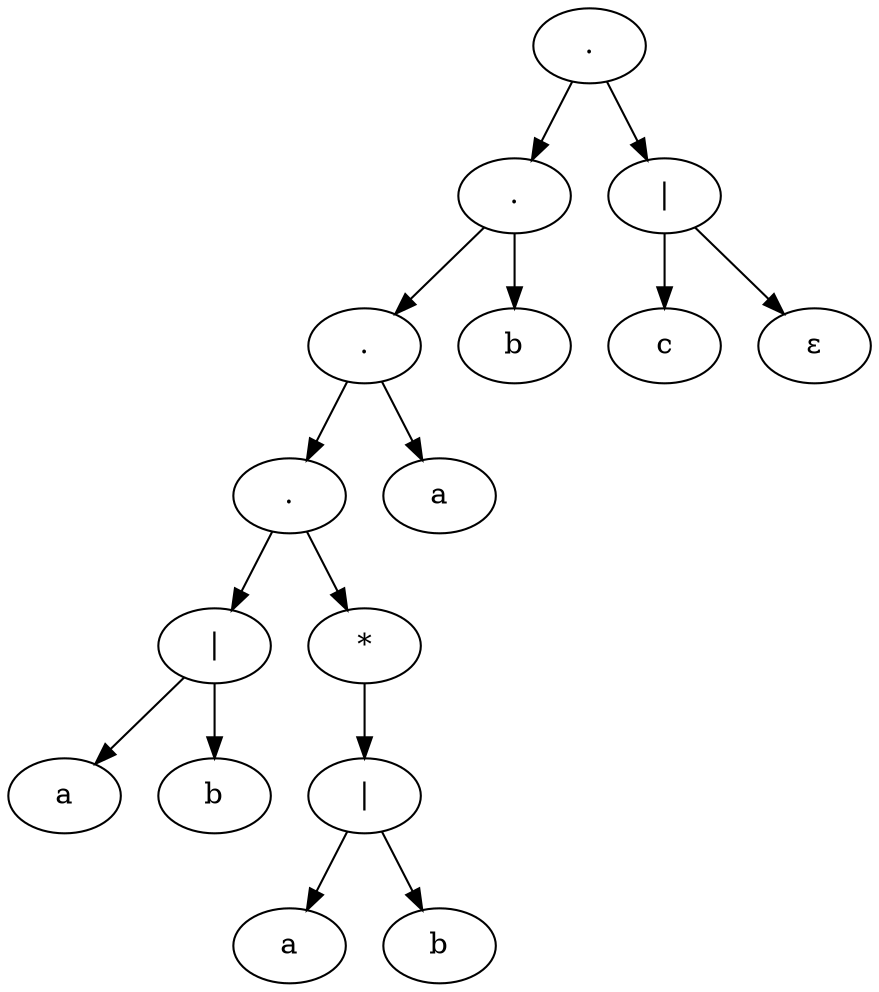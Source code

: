 digraph "TreeImage/Tree0" {
	A0 [label="."]
	A1 [label="."]
	A2 [label="."]
	A3 [label="."]
	A4 [label="|"]
	A5 [label=a]
	A6 [label=b]
	A7 [label="*"]
	A8 [label="|"]
	A9 [label=a]
	A10 [label=b]
	A11 [label=a]
	A12 [label=b]
	A13 [label="|"]
	A14 [label=c]
	A15 [label="ε"]
	A4 -> A5
	A4 -> A6
	A3 -> A4
	A8 -> A9
	A8 -> A10
	A7 -> A8
	A3 -> A7
	A2 -> A3
	A2 -> A11
	A1 -> A2
	A1 -> A12
	A0 -> A1
	A13 -> A14
	A13 -> A15
	A0 -> A13
}
